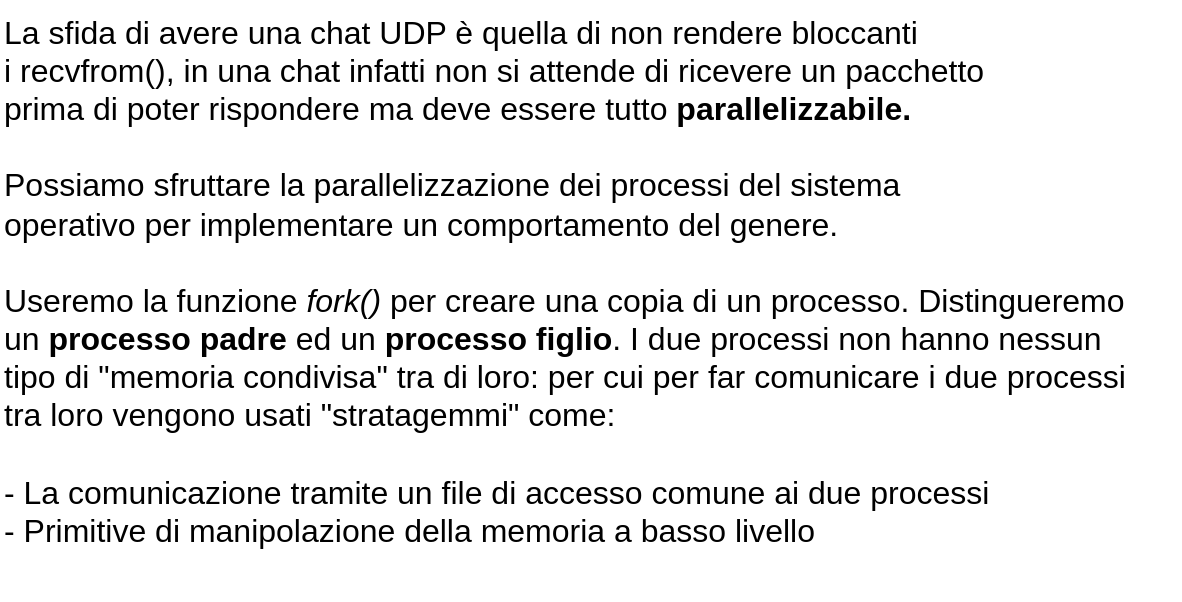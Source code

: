 <mxfile>
    <diagram id="9G4yRGe4iM5ukn1y3KQQ" name="Pagina-1">
        <mxGraphModel dx="886" dy="655" grid="1" gridSize="10" guides="1" tooltips="1" connect="1" arrows="1" fold="1" page="1" pageScale="1" pageWidth="827" pageHeight="1169" math="0" shadow="0">
            <root>
                <mxCell id="0"/>
                <mxCell id="1" parent="0"/>
                <mxCell id="21" value="&lt;font style=&quot;font-size: 16px;&quot;&gt;La sfida di avere una chat UDP è quella di non rendere bloccanti&lt;br&gt;i recvfrom(), in una chat infatti non si attende di ricevere un pacchetto&lt;br&gt;prima di poter rispondere ma deve essere tutto &lt;b&gt;parallelizzabile.&lt;br&gt;&lt;/b&gt;&lt;br&gt;Possiamo sfruttare la parallelizzazione dei processi del sistema&lt;br&gt;operativo per implementare un comportamento del genere.&lt;br&gt;&lt;br&gt;Useremo la funzione &lt;i&gt;fork() &lt;/i&gt;per creare una copia di un processo. Distingueremo&lt;br&gt;un &lt;b&gt;processo padre&lt;/b&gt; ed un &lt;b&gt;processo figlio&lt;/b&gt;. I due processi non hanno nessun&amp;nbsp;&lt;br&gt;tipo di &quot;memoria condivisa&quot; tra di loro: per cui per far comunicare i due processi&amp;nbsp;&lt;br&gt;tra loro vengono usati &quot;stratagemmi&quot; come:&lt;br&gt;&lt;br&gt;- La comunicazione tramite un file di accesso comune ai due processi&lt;br&gt;- Primitive di manipolazione della memoria a basso livello&lt;br&gt;&lt;br&gt;&lt;/font&gt;" style="text;html=1;align=left;verticalAlign=middle;resizable=0;points=[];autosize=1;strokeColor=none;fillColor=none;" vertex="1" parent="1">
                    <mxGeometry x="80" y="50" width="590" height="300" as="geometry"/>
                </mxCell>
            </root>
        </mxGraphModel>
    </diagram>
</mxfile>